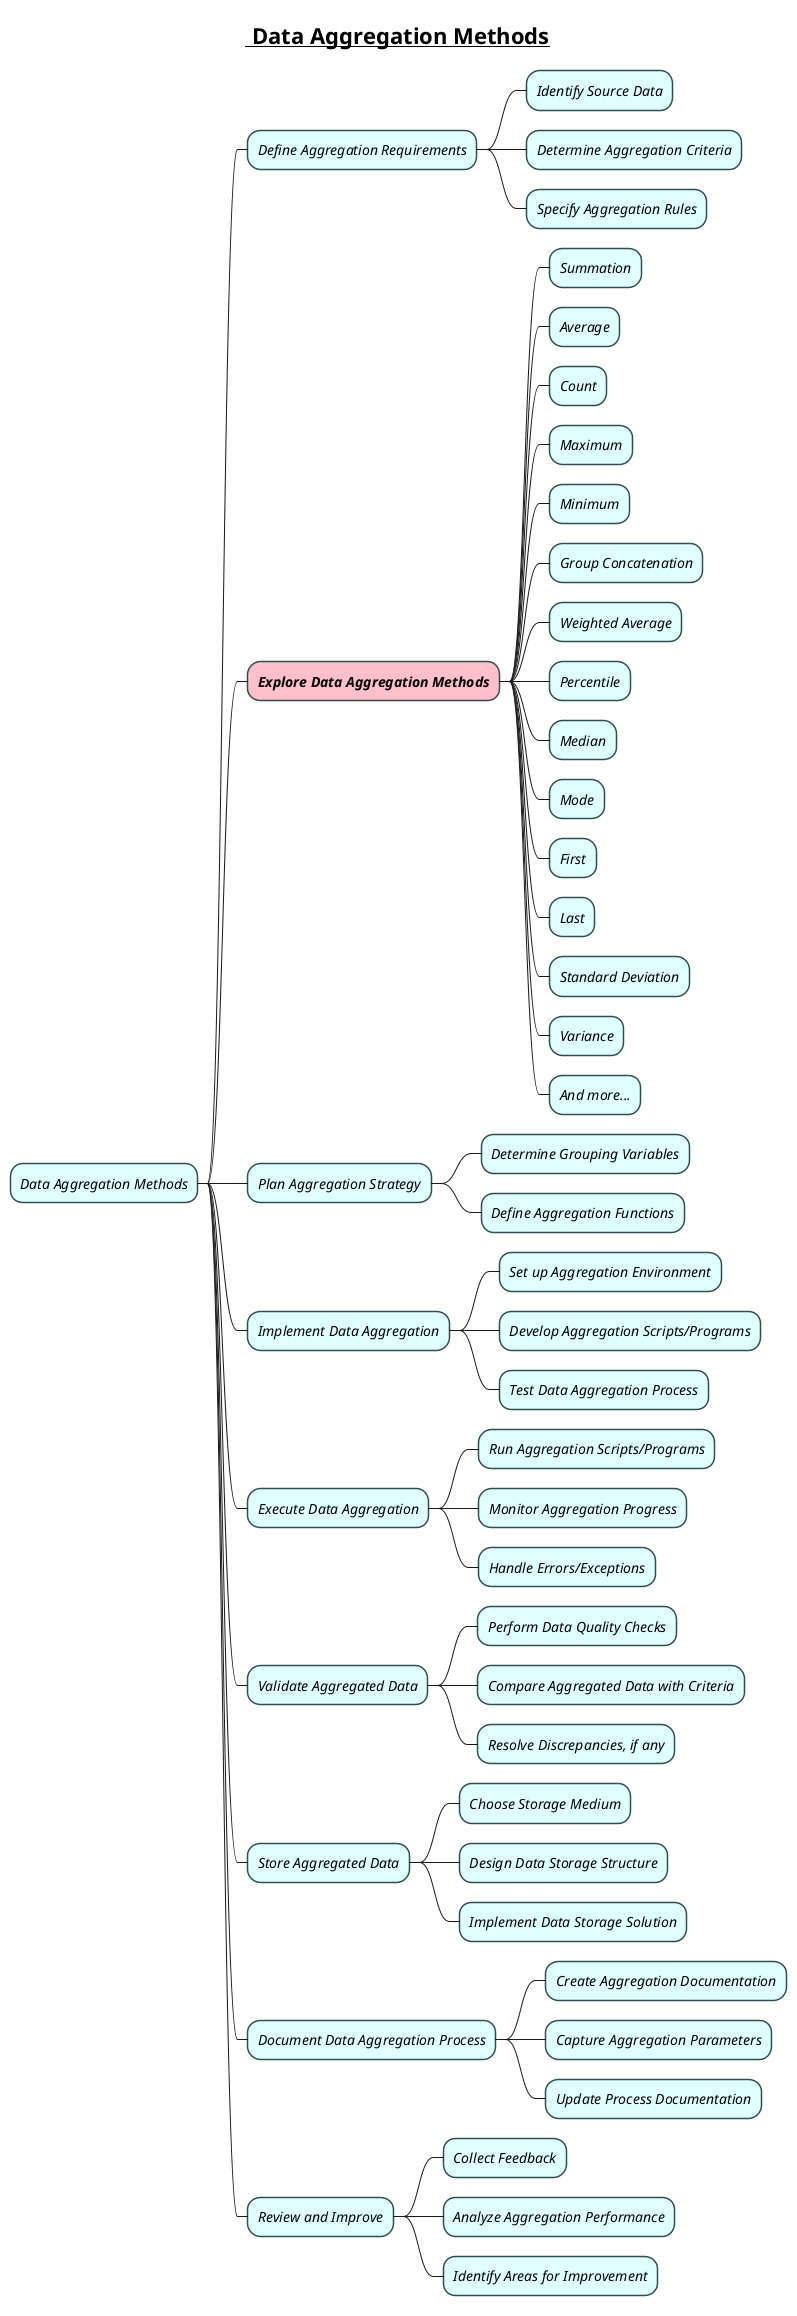 @startmindmap
skinparam node {
    BorderColor DarkSlateGray
    BackgroundColor LightCyan
    FontStyle italic
}
skinparam connector {
    Color DarkSlateGray
    FontStyle Bold
}

title =__ Data Aggregation Methods__
* Data Aggregation Methods

** Define Aggregation Requirements
*** Identify Source Data
*** Determine Aggregation Criteria
*** Specify Aggregation Rules

**[#pink] **Explore Data Aggregation Methods**
*** Summation
*** Average
*** Count
*** Maximum
*** Minimum
*** Group Concatenation
*** Weighted Average
*** Percentile
*** Median
*** Mode
*** First
*** Last
*** Standard Deviation
*** Variance
*** And more...

** Plan Aggregation Strategy
*** Determine Grouping Variables
*** Define Aggregation Functions

** Implement Data Aggregation
*** Set up Aggregation Environment
*** Develop Aggregation Scripts/Programs
*** Test Data Aggregation Process

** Execute Data Aggregation
*** Run Aggregation Scripts/Programs
*** Monitor Aggregation Progress
*** Handle Errors/Exceptions

** Validate Aggregated Data
*** Perform Data Quality Checks
*** Compare Aggregated Data with Criteria
*** Resolve Discrepancies, if any

** Store Aggregated Data
*** Choose Storage Medium
*** Design Data Storage Structure
*** Implement Data Storage Solution

** Document Data Aggregation Process
*** Create Aggregation Documentation
*** Capture Aggregation Parameters
*** Update Process Documentation

** Review and Improve
*** Collect Feedback
*** Analyze Aggregation Performance
*** Identify Areas for Improvement
@endmindmap

